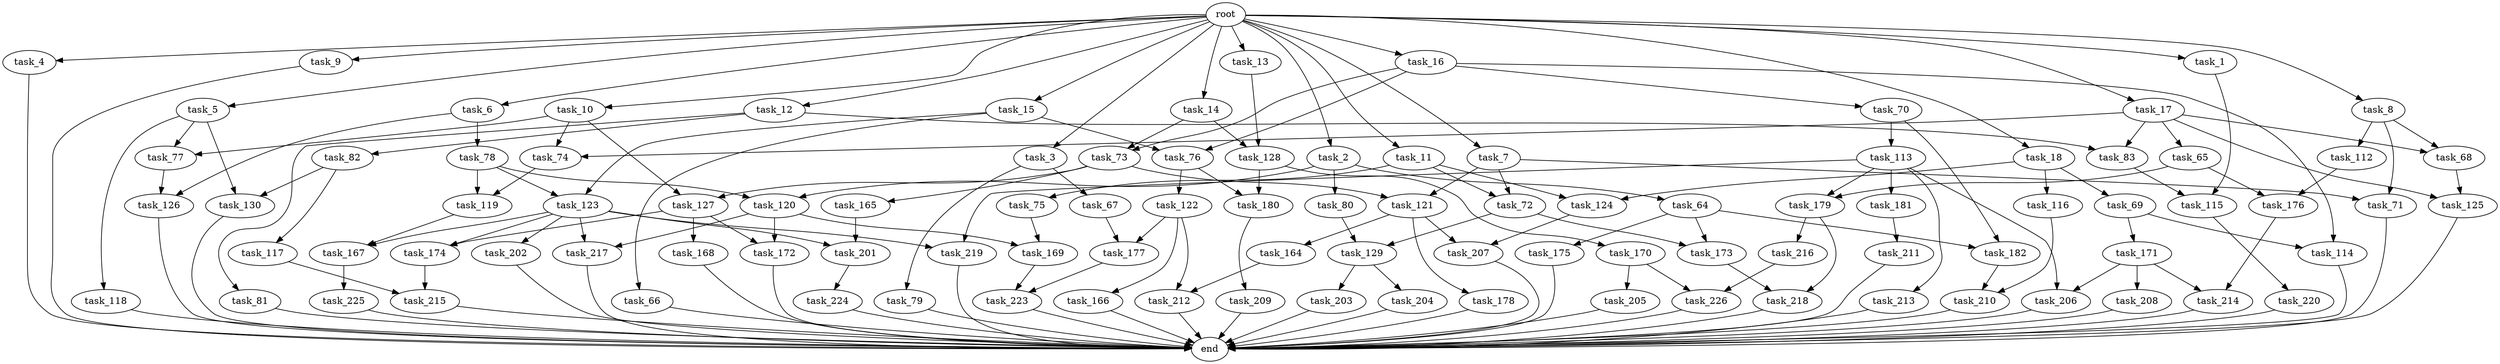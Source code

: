 digraph G {
  root [size="0.000000"];
  task_1 [size="1024.000000"];
  task_2 [size="1024.000000"];
  task_3 [size="1024.000000"];
  task_4 [size="1024.000000"];
  task_5 [size="1024.000000"];
  task_6 [size="1024.000000"];
  task_7 [size="1024.000000"];
  task_8 [size="1024.000000"];
  task_9 [size="1024.000000"];
  task_10 [size="1024.000000"];
  task_11 [size="1024.000000"];
  task_12 [size="1024.000000"];
  task_13 [size="1024.000000"];
  task_14 [size="1024.000000"];
  task_15 [size="1024.000000"];
  task_16 [size="1024.000000"];
  task_17 [size="1024.000000"];
  task_18 [size="1024.000000"];
  task_64 [size="420906795008.000000"];
  task_65 [size="214748364800.000000"];
  task_66 [size="420906795008.000000"];
  task_67 [size="34359738368.000000"];
  task_68 [size="1073741824000.000000"];
  task_69 [size="695784701952.000000"];
  task_70 [size="34359738368.000000"];
  task_71 [size="996432412672.000000"];
  task_72 [size="171798691840.000000"];
  task_73 [size="171798691840.000000"];
  task_74 [size="429496729600.000000"];
  task_75 [size="34359738368.000000"];
  task_76 [size="455266533376.000000"];
  task_77 [size="1073741824000.000000"];
  task_78 [size="77309411328.000000"];
  task_79 [size="34359738368.000000"];
  task_80 [size="420906795008.000000"];
  task_81 [size="549755813888.000000"];
  task_82 [size="549755813888.000000"];
  task_83 [size="764504178688.000000"];
  task_112 [size="858993459200.000000"];
  task_113 [size="695784701952.000000"];
  task_114 [size="111669149696.000000"];
  task_115 [size="858993459200.000000"];
  task_116 [size="695784701952.000000"];
  task_117 [size="420906795008.000000"];
  task_118 [size="858993459200.000000"];
  task_119 [size="910533066752.000000"];
  task_120 [size="635655159808.000000"];
  task_121 [size="214748364800.000000"];
  task_122 [size="137438953472.000000"];
  task_123 [size="635655159808.000000"];
  task_124 [size="730144440320.000000"];
  task_125 [size="352187318272.000000"];
  task_126 [size="936302870528.000000"];
  task_127 [size="292057776128.000000"];
  task_128 [size="171798691840.000000"];
  task_129 [size="910533066752.000000"];
  task_130 [size="1279900254208.000000"];
  task_164 [size="695784701952.000000"];
  task_165 [size="77309411328.000000"];
  task_166 [size="309237645312.000000"];
  task_167 [size="893353197568.000000"];
  task_168 [size="420906795008.000000"];
  task_169 [size="343597383680.000000"];
  task_170 [size="420906795008.000000"];
  task_171 [size="77309411328.000000"];
  task_172 [size="730144440320.000000"];
  task_173 [size="1005022347264.000000"];
  task_174 [size="1279900254208.000000"];
  task_175 [size="309237645312.000000"];
  task_176 [size="730144440320.000000"];
  task_177 [size="730144440320.000000"];
  task_178 [size="695784701952.000000"];
  task_179 [size="111669149696.000000"];
  task_180 [size="558345748480.000000"];
  task_181 [size="77309411328.000000"];
  task_182 [size="1005022347264.000000"];
  task_201 [size="1168231104512.000000"];
  task_202 [size="858993459200.000000"];
  task_203 [size="309237645312.000000"];
  task_204 [size="309237645312.000000"];
  task_205 [size="309237645312.000000"];
  task_206 [size="936302870528.000000"];
  task_207 [size="1005022347264.000000"];
  task_208 [size="858993459200.000000"];
  task_209 [size="214748364800.000000"];
  task_210 [size="833223655424.000000"];
  task_211 [size="214748364800.000000"];
  task_212 [size="523986010112.000000"];
  task_213 [size="77309411328.000000"];
  task_214 [size="1279900254208.000000"];
  task_215 [size="635655159808.000000"];
  task_216 [size="549755813888.000000"];
  task_217 [size="1168231104512.000000"];
  task_218 [size="687194767360.000000"];
  task_219 [size="936302870528.000000"];
  task_220 [size="309237645312.000000"];
  task_223 [size="343597383680.000000"];
  task_224 [size="420906795008.000000"];
  task_225 [size="549755813888.000000"];
  task_226 [size="1005022347264.000000"];
  end [size="0.000000"];

  root -> task_1 [size="1.000000"];
  root -> task_2 [size="1.000000"];
  root -> task_3 [size="1.000000"];
  root -> task_4 [size="1.000000"];
  root -> task_5 [size="1.000000"];
  root -> task_6 [size="1.000000"];
  root -> task_7 [size="1.000000"];
  root -> task_8 [size="1.000000"];
  root -> task_9 [size="1.000000"];
  root -> task_10 [size="1.000000"];
  root -> task_11 [size="1.000000"];
  root -> task_12 [size="1.000000"];
  root -> task_13 [size="1.000000"];
  root -> task_14 [size="1.000000"];
  root -> task_15 [size="1.000000"];
  root -> task_16 [size="1.000000"];
  root -> task_17 [size="1.000000"];
  root -> task_18 [size="1.000000"];
  task_1 -> task_115 [size="301989888.000000"];
  task_2 -> task_64 [size="411041792.000000"];
  task_2 -> task_80 [size="411041792.000000"];
  task_2 -> task_120 [size="411041792.000000"];
  task_3 -> task_67 [size="33554432.000000"];
  task_3 -> task_79 [size="33554432.000000"];
  task_4 -> end [size="1.000000"];
  task_5 -> task_77 [size="838860800.000000"];
  task_5 -> task_118 [size="838860800.000000"];
  task_5 -> task_130 [size="838860800.000000"];
  task_6 -> task_78 [size="75497472.000000"];
  task_6 -> task_126 [size="75497472.000000"];
  task_7 -> task_71 [size="134217728.000000"];
  task_7 -> task_72 [size="134217728.000000"];
  task_7 -> task_121 [size="134217728.000000"];
  task_8 -> task_68 [size="838860800.000000"];
  task_8 -> task_71 [size="838860800.000000"];
  task_8 -> task_112 [size="838860800.000000"];
  task_9 -> end [size="1.000000"];
  task_10 -> task_74 [size="209715200.000000"];
  task_10 -> task_77 [size="209715200.000000"];
  task_10 -> task_127 [size="209715200.000000"];
  task_11 -> task_72 [size="33554432.000000"];
  task_11 -> task_75 [size="33554432.000000"];
  task_11 -> task_124 [size="33554432.000000"];
  task_12 -> task_81 [size="536870912.000000"];
  task_12 -> task_82 [size="536870912.000000"];
  task_12 -> task_83 [size="536870912.000000"];
  task_13 -> task_128 [size="33554432.000000"];
  task_14 -> task_73 [size="134217728.000000"];
  task_14 -> task_128 [size="134217728.000000"];
  task_15 -> task_66 [size="411041792.000000"];
  task_15 -> task_76 [size="411041792.000000"];
  task_15 -> task_123 [size="411041792.000000"];
  task_16 -> task_70 [size="33554432.000000"];
  task_16 -> task_73 [size="33554432.000000"];
  task_16 -> task_76 [size="33554432.000000"];
  task_16 -> task_114 [size="33554432.000000"];
  task_17 -> task_65 [size="209715200.000000"];
  task_17 -> task_68 [size="209715200.000000"];
  task_17 -> task_74 [size="209715200.000000"];
  task_17 -> task_83 [size="209715200.000000"];
  task_17 -> task_125 [size="209715200.000000"];
  task_18 -> task_69 [size="679477248.000000"];
  task_18 -> task_116 [size="679477248.000000"];
  task_18 -> task_124 [size="679477248.000000"];
  task_64 -> task_173 [size="301989888.000000"];
  task_64 -> task_175 [size="301989888.000000"];
  task_64 -> task_182 [size="301989888.000000"];
  task_65 -> task_176 [size="33554432.000000"];
  task_65 -> task_179 [size="33554432.000000"];
  task_66 -> end [size="1.000000"];
  task_67 -> task_177 [size="411041792.000000"];
  task_68 -> task_125 [size="134217728.000000"];
  task_69 -> task_114 [size="75497472.000000"];
  task_69 -> task_171 [size="75497472.000000"];
  task_70 -> task_113 [size="679477248.000000"];
  task_70 -> task_182 [size="679477248.000000"];
  task_71 -> end [size="1.000000"];
  task_72 -> task_129 [size="679477248.000000"];
  task_72 -> task_173 [size="679477248.000000"];
  task_73 -> task_121 [size="75497472.000000"];
  task_73 -> task_127 [size="75497472.000000"];
  task_73 -> task_165 [size="75497472.000000"];
  task_74 -> task_119 [size="679477248.000000"];
  task_75 -> task_169 [size="33554432.000000"];
  task_76 -> task_122 [size="134217728.000000"];
  task_76 -> task_180 [size="134217728.000000"];
  task_77 -> task_126 [size="838860800.000000"];
  task_78 -> task_119 [size="209715200.000000"];
  task_78 -> task_120 [size="209715200.000000"];
  task_78 -> task_123 [size="209715200.000000"];
  task_79 -> end [size="1.000000"];
  task_80 -> task_129 [size="209715200.000000"];
  task_81 -> end [size="1.000000"];
  task_82 -> task_117 [size="411041792.000000"];
  task_82 -> task_130 [size="411041792.000000"];
  task_83 -> task_115 [size="536870912.000000"];
  task_112 -> task_176 [size="679477248.000000"];
  task_113 -> task_179 [size="75497472.000000"];
  task_113 -> task_181 [size="75497472.000000"];
  task_113 -> task_206 [size="75497472.000000"];
  task_113 -> task_213 [size="75497472.000000"];
  task_113 -> task_219 [size="75497472.000000"];
  task_114 -> end [size="1.000000"];
  task_115 -> task_220 [size="301989888.000000"];
  task_116 -> task_210 [size="679477248.000000"];
  task_117 -> task_215 [size="209715200.000000"];
  task_118 -> end [size="1.000000"];
  task_119 -> task_167 [size="33554432.000000"];
  task_120 -> task_169 [size="301989888.000000"];
  task_120 -> task_172 [size="301989888.000000"];
  task_120 -> task_217 [size="301989888.000000"];
  task_121 -> task_164 [size="679477248.000000"];
  task_121 -> task_178 [size="679477248.000000"];
  task_121 -> task_207 [size="679477248.000000"];
  task_122 -> task_166 [size="301989888.000000"];
  task_122 -> task_177 [size="301989888.000000"];
  task_122 -> task_212 [size="301989888.000000"];
  task_123 -> task_167 [size="838860800.000000"];
  task_123 -> task_174 [size="838860800.000000"];
  task_123 -> task_201 [size="838860800.000000"];
  task_123 -> task_202 [size="838860800.000000"];
  task_123 -> task_217 [size="838860800.000000"];
  task_123 -> task_219 [size="838860800.000000"];
  task_124 -> task_207 [size="301989888.000000"];
  task_125 -> end [size="1.000000"];
  task_126 -> end [size="1.000000"];
  task_127 -> task_168 [size="411041792.000000"];
  task_127 -> task_172 [size="411041792.000000"];
  task_127 -> task_174 [size="411041792.000000"];
  task_128 -> task_170 [size="411041792.000000"];
  task_128 -> task_180 [size="411041792.000000"];
  task_129 -> task_203 [size="301989888.000000"];
  task_129 -> task_204 [size="301989888.000000"];
  task_130 -> end [size="1.000000"];
  task_164 -> task_212 [size="209715200.000000"];
  task_165 -> task_201 [size="301989888.000000"];
  task_166 -> end [size="1.000000"];
  task_167 -> task_225 [size="536870912.000000"];
  task_168 -> end [size="1.000000"];
  task_169 -> task_223 [size="33554432.000000"];
  task_170 -> task_205 [size="301989888.000000"];
  task_170 -> task_226 [size="301989888.000000"];
  task_171 -> task_206 [size="838860800.000000"];
  task_171 -> task_208 [size="838860800.000000"];
  task_171 -> task_214 [size="838860800.000000"];
  task_172 -> end [size="1.000000"];
  task_173 -> task_218 [size="134217728.000000"];
  task_174 -> task_215 [size="411041792.000000"];
  task_175 -> end [size="1.000000"];
  task_176 -> task_214 [size="411041792.000000"];
  task_177 -> task_223 [size="301989888.000000"];
  task_178 -> end [size="1.000000"];
  task_179 -> task_216 [size="536870912.000000"];
  task_179 -> task_218 [size="536870912.000000"];
  task_180 -> task_209 [size="209715200.000000"];
  task_181 -> task_211 [size="209715200.000000"];
  task_182 -> task_210 [size="134217728.000000"];
  task_201 -> task_224 [size="411041792.000000"];
  task_202 -> end [size="1.000000"];
  task_203 -> end [size="1.000000"];
  task_204 -> end [size="1.000000"];
  task_205 -> end [size="1.000000"];
  task_206 -> end [size="1.000000"];
  task_207 -> end [size="1.000000"];
  task_208 -> end [size="1.000000"];
  task_209 -> end [size="1.000000"];
  task_210 -> end [size="1.000000"];
  task_211 -> end [size="1.000000"];
  task_212 -> end [size="1.000000"];
  task_213 -> end [size="1.000000"];
  task_214 -> end [size="1.000000"];
  task_215 -> end [size="1.000000"];
  task_216 -> task_226 [size="679477248.000000"];
  task_217 -> end [size="1.000000"];
  task_218 -> end [size="1.000000"];
  task_219 -> end [size="1.000000"];
  task_220 -> end [size="1.000000"];
  task_223 -> end [size="1.000000"];
  task_224 -> end [size="1.000000"];
  task_225 -> end [size="1.000000"];
  task_226 -> end [size="1.000000"];
}
